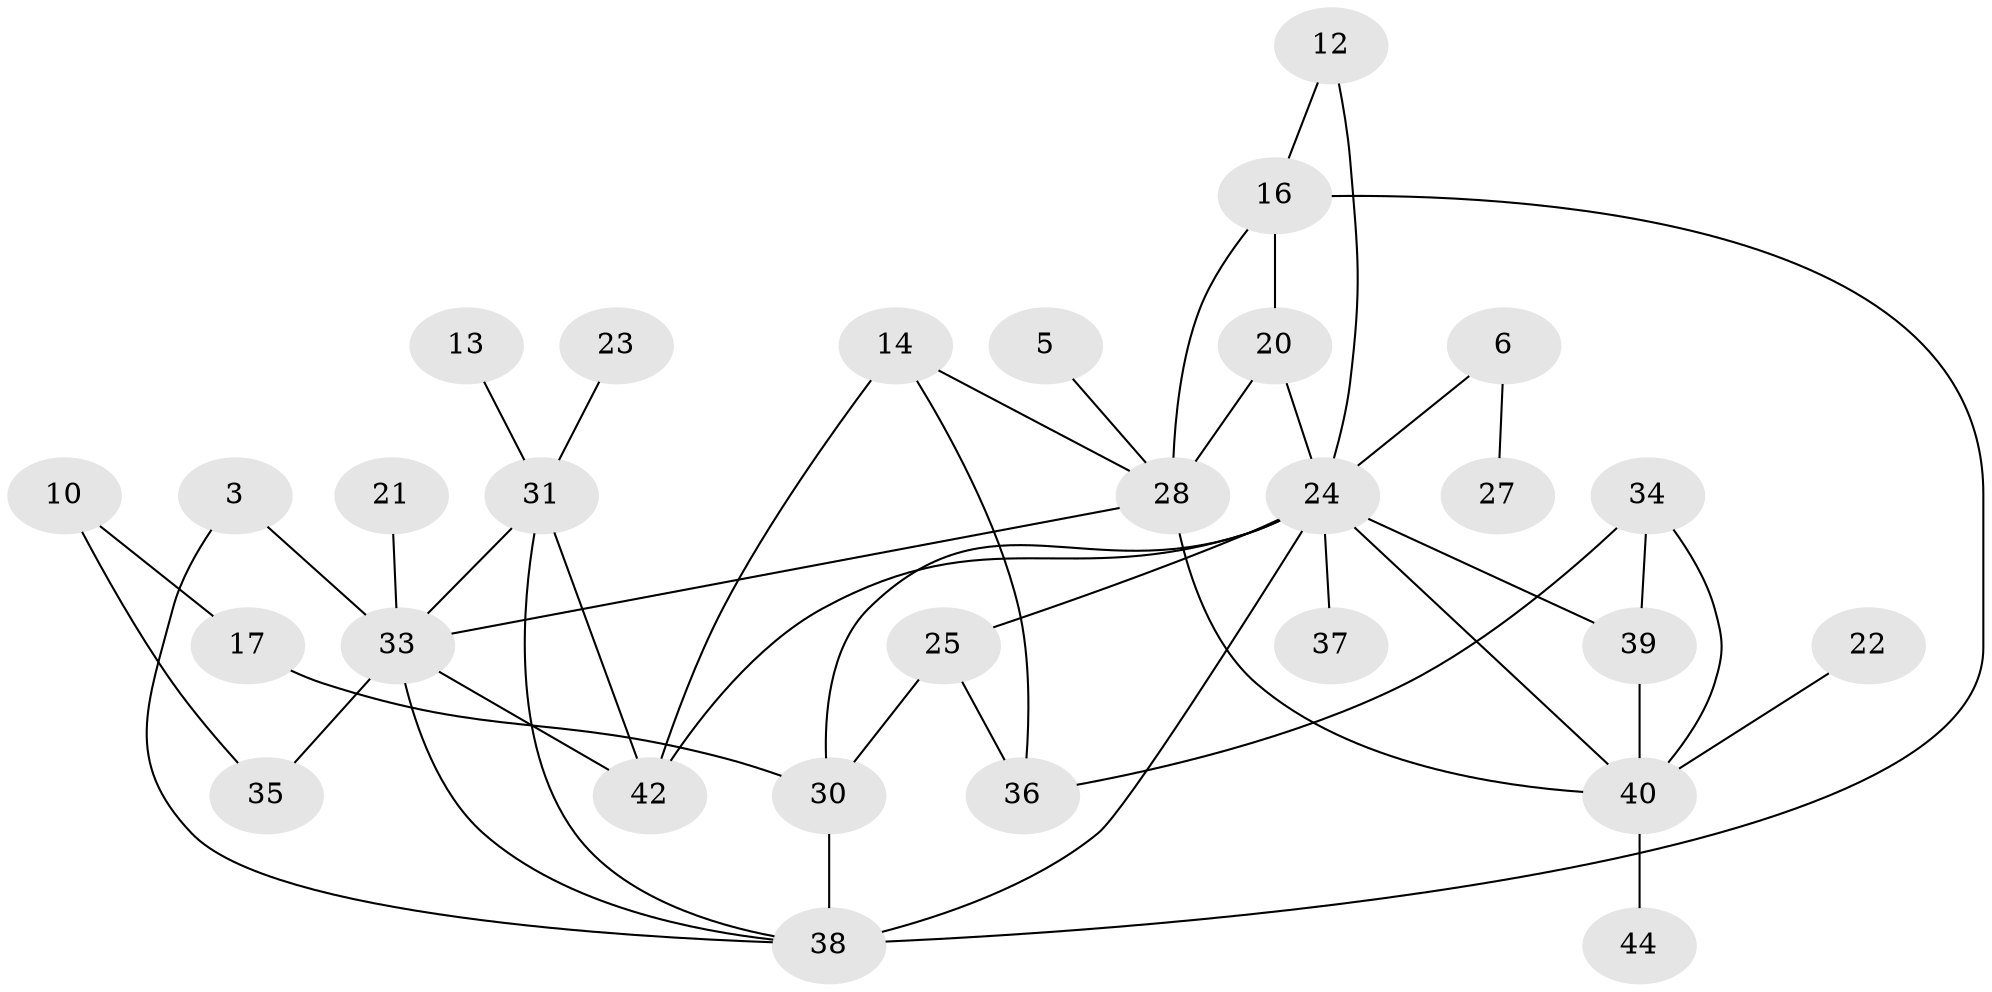 // original degree distribution, {0: 0.14772727272727273, 1: 0.20454545454545456, 5: 0.011363636363636364, 3: 0.1590909090909091, 2: 0.32954545454545453, 4: 0.125, 9: 0.011363636363636364, 6: 0.011363636363636364}
// Generated by graph-tools (version 1.1) at 2025/25/03/09/25 03:25:21]
// undirected, 29 vertices, 45 edges
graph export_dot {
graph [start="1"]
  node [color=gray90,style=filled];
  3;
  5;
  6;
  10;
  12;
  13;
  14;
  16;
  17;
  20;
  21;
  22;
  23;
  24;
  25;
  27;
  28;
  30;
  31;
  33;
  34;
  35;
  36;
  37;
  38;
  39;
  40;
  42;
  44;
  3 -- 33 [weight=1.0];
  3 -- 38 [weight=1.0];
  5 -- 28 [weight=1.0];
  6 -- 24 [weight=1.0];
  6 -- 27 [weight=1.0];
  10 -- 17 [weight=1.0];
  10 -- 35 [weight=1.0];
  12 -- 16 [weight=1.0];
  12 -- 24 [weight=1.0];
  13 -- 31 [weight=1.0];
  14 -- 28 [weight=1.0];
  14 -- 36 [weight=1.0];
  14 -- 42 [weight=1.0];
  16 -- 20 [weight=1.0];
  16 -- 28 [weight=1.0];
  16 -- 38 [weight=1.0];
  17 -- 30 [weight=1.0];
  20 -- 24 [weight=1.0];
  20 -- 28 [weight=2.0];
  21 -- 33 [weight=1.0];
  22 -- 40 [weight=1.0];
  23 -- 31 [weight=1.0];
  24 -- 25 [weight=1.0];
  24 -- 30 [weight=1.0];
  24 -- 37 [weight=1.0];
  24 -- 38 [weight=2.0];
  24 -- 39 [weight=1.0];
  24 -- 40 [weight=1.0];
  24 -- 42 [weight=1.0];
  25 -- 30 [weight=1.0];
  25 -- 36 [weight=1.0];
  28 -- 33 [weight=1.0];
  28 -- 40 [weight=1.0];
  30 -- 38 [weight=1.0];
  31 -- 33 [weight=1.0];
  31 -- 38 [weight=1.0];
  31 -- 42 [weight=1.0];
  33 -- 35 [weight=1.0];
  33 -- 38 [weight=1.0];
  33 -- 42 [weight=1.0];
  34 -- 36 [weight=1.0];
  34 -- 39 [weight=1.0];
  34 -- 40 [weight=1.0];
  39 -- 40 [weight=1.0];
  40 -- 44 [weight=1.0];
}
